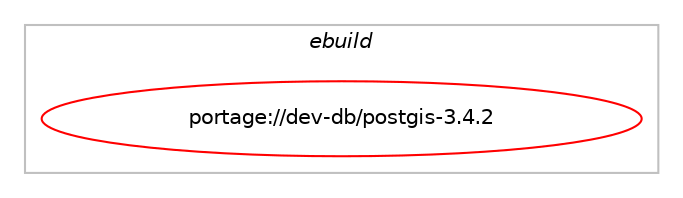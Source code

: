 digraph prolog {

# *************
# Graph options
# *************

newrank=true;
concentrate=true;
compound=true;
graph [rankdir=LR,fontname=Helvetica,fontsize=10,ranksep=1.5];#, ranksep=2.5, nodesep=0.2];
edge  [arrowhead=vee];
node  [fontname=Helvetica,fontsize=10];

# **********
# The ebuild
# **********

subgraph cluster_leftcol {
color=gray;
label=<<i>ebuild</i>>;
id [label="portage://dev-db/postgis-3.4.2", color=red, width=4, href="../dev-db/postgis-3.4.2.svg"];
}

# ****************
# The dependencies
# ****************

subgraph cluster_midcol {
color=gray;
label=<<i>dependencies</i>>;
subgraph cluster_compile {
fillcolor="#eeeeee";
style=filled;
label=<<i>compile</i>>;
# *** BEGIN UNKNOWN DEPENDENCY TYPE (TODO) ***
# id -> equal(use_conditional_group(positive,address-standardizer,portage://dev-db/postgis-3.4.2,[package_dependency(portage://dev-db/postgis-3.4.2,install,no,dev-libs,libpcre2,none,[,,],[],[])]))
# *** END UNKNOWN DEPENDENCY TYPE (TODO) ***

# *** BEGIN UNKNOWN DEPENDENCY TYPE (TODO) ***
# id -> equal(use_conditional_group(positive,doc,portage://dev-db/postgis-3.4.2,[package_dependency(portage://dev-db/postgis-3.4.2,install,no,app-text,docbook-xsl-stylesheets,none,[,,],[],[]),package_dependency(portage://dev-db/postgis-3.4.2,install,no,app-text,docbook-xml-dtd,none,[,,],[slot(4.5)],[]),package_dependency(portage://dev-db/postgis-3.4.2,install,no,dev-libs,libxslt,none,[,,],[],[]),package_dependency(portage://dev-db/postgis-3.4.2,install,no,virtual,imagemagick-tools,none,[,,],[],[use(enable(png),none)])]))
# *** END UNKNOWN DEPENDENCY TYPE (TODO) ***

# *** BEGIN UNKNOWN DEPENDENCY TYPE (TODO) ***
# id -> equal(use_conditional_group(positive,gtk,portage://dev-db/postgis-3.4.2,[package_dependency(portage://dev-db/postgis-3.4.2,install,no,x11-libs,gtk+,none,[,,],[slot(2)],[])]))
# *** END UNKNOWN DEPENDENCY TYPE (TODO) ***

# *** BEGIN UNKNOWN DEPENDENCY TYPE (TODO) ***
# id -> equal(use_conditional_group(positive,postgres_targets_postgres12,portage://dev-db/postgis-3.4.2,[package_dependency(portage://dev-db/postgis-3.4.2,install,no,dev-db,postgresql,none,[,,],[slot(12),equal],[use(enable(server),none)])]))
# *** END UNKNOWN DEPENDENCY TYPE (TODO) ***

# *** BEGIN UNKNOWN DEPENDENCY TYPE (TODO) ***
# id -> equal(use_conditional_group(positive,postgres_targets_postgres13,portage://dev-db/postgis-3.4.2,[package_dependency(portage://dev-db/postgis-3.4.2,install,no,dev-db,postgresql,none,[,,],[slot(13),equal],[use(enable(server),none)])]))
# *** END UNKNOWN DEPENDENCY TYPE (TODO) ***

# *** BEGIN UNKNOWN DEPENDENCY TYPE (TODO) ***
# id -> equal(use_conditional_group(positive,postgres_targets_postgres14,portage://dev-db/postgis-3.4.2,[package_dependency(portage://dev-db/postgis-3.4.2,install,no,dev-db,postgresql,none,[,,],[slot(14),equal],[use(enable(server),none)])]))
# *** END UNKNOWN DEPENDENCY TYPE (TODO) ***

# *** BEGIN UNKNOWN DEPENDENCY TYPE (TODO) ***
# id -> equal(use_conditional_group(positive,postgres_targets_postgres15,portage://dev-db/postgis-3.4.2,[package_dependency(portage://dev-db/postgis-3.4.2,install,no,dev-db,postgresql,none,[,,],[slot(15),equal],[use(enable(server),none)])]))
# *** END UNKNOWN DEPENDENCY TYPE (TODO) ***

# *** BEGIN UNKNOWN DEPENDENCY TYPE (TODO) ***
# id -> equal(use_conditional_group(positive,postgres_targets_postgres16,portage://dev-db/postgis-3.4.2,[package_dependency(portage://dev-db/postgis-3.4.2,install,no,dev-db,postgresql,none,[,,],[slot(16),equal],[use(enable(server),none)])]))
# *** END UNKNOWN DEPENDENCY TYPE (TODO) ***

# *** BEGIN UNKNOWN DEPENDENCY TYPE (TODO) ***
# id -> equal(package_dependency(portage://dev-db/postgis-3.4.2,install,no,dev-libs,json-c,none,[,,],any_same_slot,[]))
# *** END UNKNOWN DEPENDENCY TYPE (TODO) ***

# *** BEGIN UNKNOWN DEPENDENCY TYPE (TODO) ***
# id -> equal(package_dependency(portage://dev-db/postgis-3.4.2,install,no,dev-libs,libxml2,none,[,,],[slot(2)],[]))
# *** END UNKNOWN DEPENDENCY TYPE (TODO) ***

# *** BEGIN UNKNOWN DEPENDENCY TYPE (TODO) ***
# id -> equal(package_dependency(portage://dev-db/postgis-3.4.2,install,no,dev-libs,protobuf-c,none,[,,],any_same_slot,[]))
# *** END UNKNOWN DEPENDENCY TYPE (TODO) ***

# *** BEGIN UNKNOWN DEPENDENCY TYPE (TODO) ***
# id -> equal(package_dependency(portage://dev-db/postgis-3.4.2,install,no,sci-libs,gdal,greaterequal,[1.10.0,,,1.10.0],any_same_slot,[]))
# *** END UNKNOWN DEPENDENCY TYPE (TODO) ***

# *** BEGIN UNKNOWN DEPENDENCY TYPE (TODO) ***
# id -> equal(package_dependency(portage://dev-db/postgis-3.4.2,install,no,sci-libs,geos,greaterequal,[3.9.0,,,3.9.0],[],[]))
# *** END UNKNOWN DEPENDENCY TYPE (TODO) ***

# *** BEGIN UNKNOWN DEPENDENCY TYPE (TODO) ***
# id -> equal(package_dependency(portage://dev-db/postgis-3.4.2,install,no,sci-libs,proj,greaterequal,[6.1.0,,,6.1.0],any_same_slot,[]))
# *** END UNKNOWN DEPENDENCY TYPE (TODO) ***

# *** BEGIN UNKNOWN DEPENDENCY TYPE (TODO) ***
# id -> equal(package_dependency(portage://dev-db/postgis-3.4.2,install,no,virtual,pkgconfig,none,[,,],[],[]))
# *** END UNKNOWN DEPENDENCY TYPE (TODO) ***

}
subgraph cluster_compileandrun {
fillcolor="#eeeeee";
style=filled;
label=<<i>compile and run</i>>;
}
subgraph cluster_run {
fillcolor="#eeeeee";
style=filled;
label=<<i>run</i>>;
# *** BEGIN UNKNOWN DEPENDENCY TYPE (TODO) ***
# id -> equal(use_conditional_group(positive,address-standardizer,portage://dev-db/postgis-3.4.2,[package_dependency(portage://dev-db/postgis-3.4.2,run,no,dev-libs,libpcre2,none,[,,],[],[])]))
# *** END UNKNOWN DEPENDENCY TYPE (TODO) ***

# *** BEGIN UNKNOWN DEPENDENCY TYPE (TODO) ***
# id -> equal(use_conditional_group(positive,gtk,portage://dev-db/postgis-3.4.2,[package_dependency(portage://dev-db/postgis-3.4.2,run,no,x11-libs,gtk+,none,[,,],[slot(2)],[])]))
# *** END UNKNOWN DEPENDENCY TYPE (TODO) ***

# *** BEGIN UNKNOWN DEPENDENCY TYPE (TODO) ***
# id -> equal(use_conditional_group(positive,postgres_targets_postgres12,portage://dev-db/postgis-3.4.2,[package_dependency(portage://dev-db/postgis-3.4.2,run,no,dev-db,postgresql,none,[,,],[slot(12),equal],[use(enable(server),none)])]))
# *** END UNKNOWN DEPENDENCY TYPE (TODO) ***

# *** BEGIN UNKNOWN DEPENDENCY TYPE (TODO) ***
# id -> equal(use_conditional_group(positive,postgres_targets_postgres13,portage://dev-db/postgis-3.4.2,[package_dependency(portage://dev-db/postgis-3.4.2,run,no,dev-db,postgresql,none,[,,],[slot(13),equal],[use(enable(server),none)])]))
# *** END UNKNOWN DEPENDENCY TYPE (TODO) ***

# *** BEGIN UNKNOWN DEPENDENCY TYPE (TODO) ***
# id -> equal(use_conditional_group(positive,postgres_targets_postgres14,portage://dev-db/postgis-3.4.2,[package_dependency(portage://dev-db/postgis-3.4.2,run,no,dev-db,postgresql,none,[,,],[slot(14),equal],[use(enable(server),none)])]))
# *** END UNKNOWN DEPENDENCY TYPE (TODO) ***

# *** BEGIN UNKNOWN DEPENDENCY TYPE (TODO) ***
# id -> equal(use_conditional_group(positive,postgres_targets_postgres15,portage://dev-db/postgis-3.4.2,[package_dependency(portage://dev-db/postgis-3.4.2,run,no,dev-db,postgresql,none,[,,],[slot(15),equal],[use(enable(server),none)])]))
# *** END UNKNOWN DEPENDENCY TYPE (TODO) ***

# *** BEGIN UNKNOWN DEPENDENCY TYPE (TODO) ***
# id -> equal(use_conditional_group(positive,postgres_targets_postgres16,portage://dev-db/postgis-3.4.2,[package_dependency(portage://dev-db/postgis-3.4.2,run,no,dev-db,postgresql,none,[,,],[slot(16),equal],[use(enable(server),none)])]))
# *** END UNKNOWN DEPENDENCY TYPE (TODO) ***

# *** BEGIN UNKNOWN DEPENDENCY TYPE (TODO) ***
# id -> equal(package_dependency(portage://dev-db/postgis-3.4.2,run,no,dev-libs,json-c,none,[,,],any_same_slot,[]))
# *** END UNKNOWN DEPENDENCY TYPE (TODO) ***

# *** BEGIN UNKNOWN DEPENDENCY TYPE (TODO) ***
# id -> equal(package_dependency(portage://dev-db/postgis-3.4.2,run,no,dev-libs,libxml2,none,[,,],[slot(2)],[]))
# *** END UNKNOWN DEPENDENCY TYPE (TODO) ***

# *** BEGIN UNKNOWN DEPENDENCY TYPE (TODO) ***
# id -> equal(package_dependency(portage://dev-db/postgis-3.4.2,run,no,dev-libs,protobuf-c,none,[,,],any_same_slot,[]))
# *** END UNKNOWN DEPENDENCY TYPE (TODO) ***

# *** BEGIN UNKNOWN DEPENDENCY TYPE (TODO) ***
# id -> equal(package_dependency(portage://dev-db/postgis-3.4.2,run,no,sci-libs,gdal,greaterequal,[1.10.0,,,1.10.0],any_same_slot,[]))
# *** END UNKNOWN DEPENDENCY TYPE (TODO) ***

# *** BEGIN UNKNOWN DEPENDENCY TYPE (TODO) ***
# id -> equal(package_dependency(portage://dev-db/postgis-3.4.2,run,no,sci-libs,geos,greaterequal,[3.9.0,,,3.9.0],[],[]))
# *** END UNKNOWN DEPENDENCY TYPE (TODO) ***

# *** BEGIN UNKNOWN DEPENDENCY TYPE (TODO) ***
# id -> equal(package_dependency(portage://dev-db/postgis-3.4.2,run,no,sci-libs,proj,greaterequal,[6.1.0,,,6.1.0],any_same_slot,[]))
# *** END UNKNOWN DEPENDENCY TYPE (TODO) ***

}
}

# **************
# The candidates
# **************

subgraph cluster_choices {
rank=same;
color=gray;
label=<<i>candidates</i>>;

}

}
